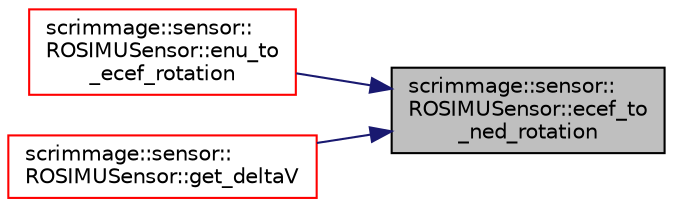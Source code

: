 digraph "scrimmage::sensor::ROSIMUSensor::ecef_to_ned_rotation"
{
 // LATEX_PDF_SIZE
  edge [fontname="Helvetica",fontsize="10",labelfontname="Helvetica",labelfontsize="10"];
  node [fontname="Helvetica",fontsize="10",shape=record];
  rankdir="RL";
  Node1 [label="scrimmage::sensor::\lROSIMUSensor::ecef_to\l_ned_rotation",height=0.2,width=0.4,color="black", fillcolor="grey75", style="filled", fontcolor="black",tooltip=" "];
  Node1 -> Node2 [dir="back",color="midnightblue",fontsize="10",style="solid",fontname="Helvetica"];
  Node2 [label="scrimmage::sensor::\lROSIMUSensor::enu_to\l_ecef_rotation",height=0.2,width=0.4,color="red", fillcolor="white", style="filled",URL="$classscrimmage_1_1sensor_1_1ROSIMUSensor.html#a3505a5eda56bd651579788c5d5d73338",tooltip=" "];
  Node1 -> Node4 [dir="back",color="midnightblue",fontsize="10",style="solid",fontname="Helvetica"];
  Node4 [label="scrimmage::sensor::\lROSIMUSensor::get_deltaV",height=0.2,width=0.4,color="red", fillcolor="white", style="filled",URL="$classscrimmage_1_1sensor_1_1ROSIMUSensor.html#aacdf28a891ddc080f4bcb83ab49b7af7",tooltip=" "];
}
